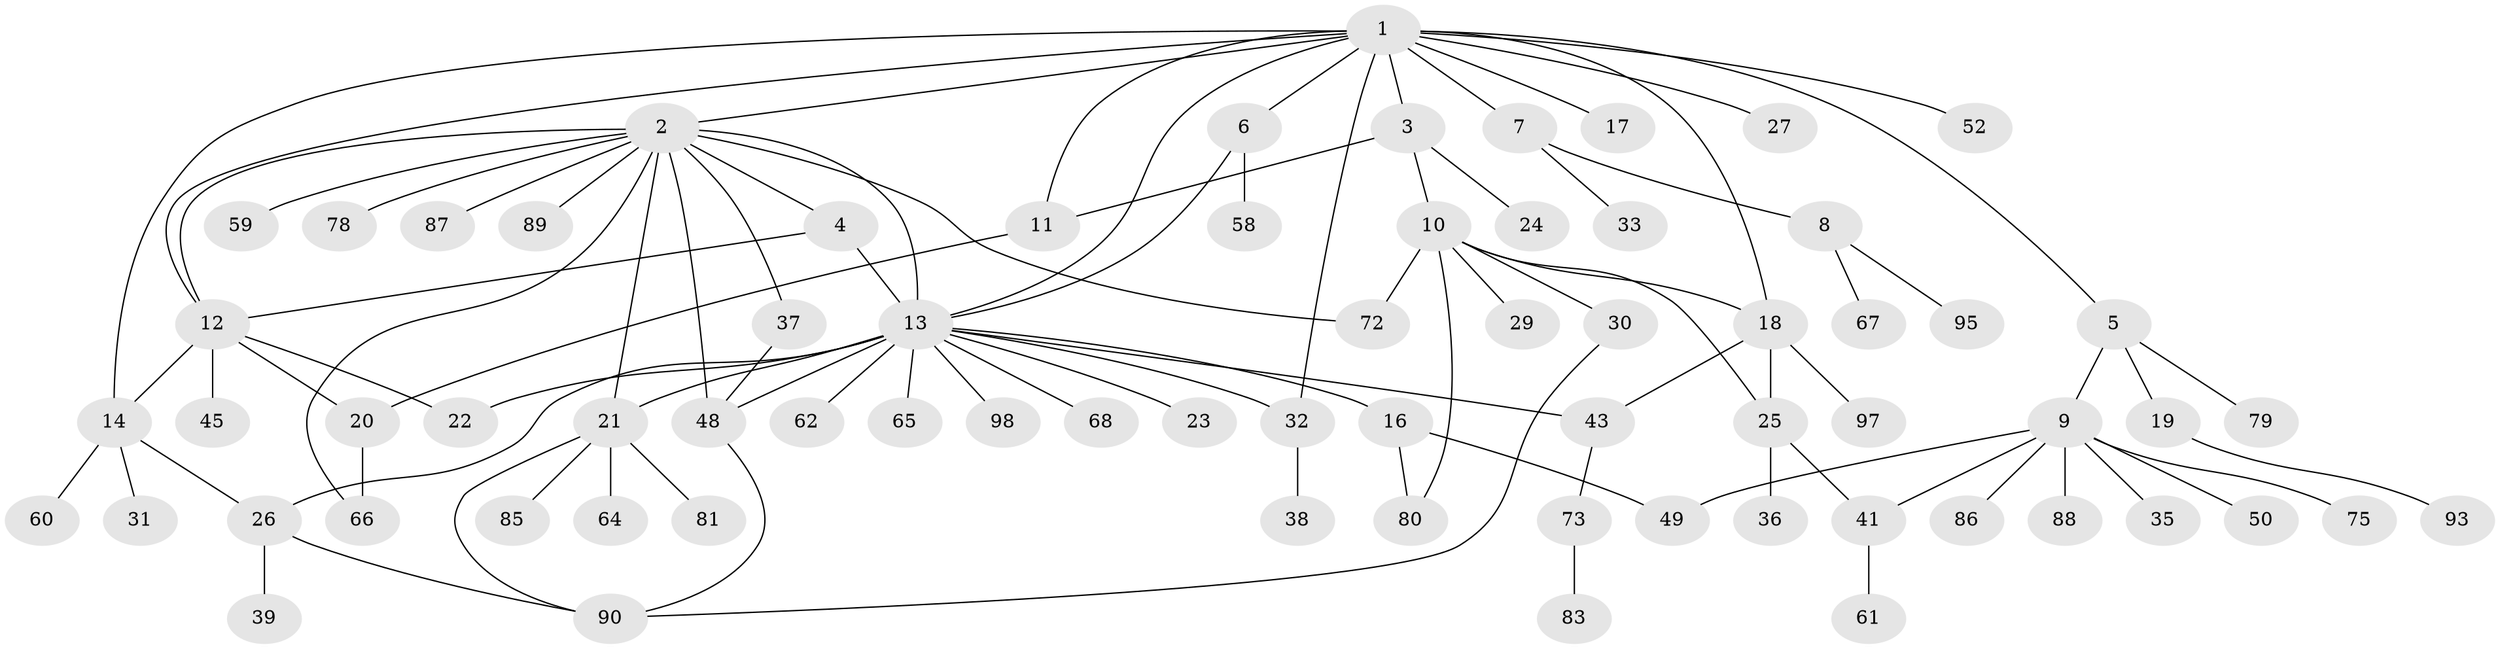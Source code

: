 // original degree distribution, {15: 0.02, 12: 0.01, 5: 0.03, 4: 0.1, 8: 0.02, 7: 0.02, 6: 0.02, 3: 0.09, 1: 0.54, 2: 0.15}
// Generated by graph-tools (version 1.1) at 2025/11/02/21/25 10:11:08]
// undirected, 71 vertices, 95 edges
graph export_dot {
graph [start="1"]
  node [color=gray90,style=filled];
  1 [super="+70"];
  2 [super="+42"];
  3 [super="+84"];
  4 [super="+91"];
  5 [super="+34"];
  6 [super="+55"];
  7 [super="+46"];
  8 [super="+100"];
  9 [super="+51"];
  10 [super="+54"];
  11 [super="+76"];
  12 [super="+56"];
  13 [super="+15"];
  14 [super="+82"];
  16 [super="+94"];
  17;
  18 [super="+40"];
  19;
  20 [super="+57"];
  21 [super="+63"];
  22 [super="+53"];
  23;
  24 [super="+99"];
  25 [super="+28"];
  26 [super="+77"];
  27;
  29;
  30 [super="+47"];
  31 [super="+96"];
  32 [super="+71"];
  33;
  35;
  36;
  37 [super="+44"];
  38;
  39;
  41;
  43 [super="+92"];
  45;
  48 [super="+69"];
  49;
  50 [super="+74"];
  52;
  58;
  59;
  60;
  61;
  62;
  64;
  65;
  66;
  67;
  68;
  72;
  73;
  75;
  78;
  79;
  80;
  81;
  83;
  85;
  86;
  87;
  88;
  89;
  90;
  93;
  95;
  97;
  98;
  1 -- 2;
  1 -- 3;
  1 -- 5;
  1 -- 6;
  1 -- 7;
  1 -- 11;
  1 -- 12;
  1 -- 13;
  1 -- 14;
  1 -- 17;
  1 -- 18;
  1 -- 27;
  1 -- 32;
  1 -- 52;
  2 -- 4;
  2 -- 12;
  2 -- 21;
  2 -- 37;
  2 -- 59;
  2 -- 72;
  2 -- 78;
  2 -- 87;
  2 -- 89;
  2 -- 66;
  2 -- 13;
  2 -- 48;
  3 -- 10;
  3 -- 11;
  3 -- 24;
  4 -- 12;
  4 -- 13 [weight=2];
  5 -- 9;
  5 -- 19;
  5 -- 79;
  6 -- 58;
  6 -- 13;
  7 -- 8;
  7 -- 33;
  8 -- 67;
  8 -- 95;
  9 -- 35;
  9 -- 41;
  9 -- 49;
  9 -- 50;
  9 -- 75;
  9 -- 88;
  9 -- 86;
  10 -- 18;
  10 -- 29;
  10 -- 30;
  10 -- 72;
  10 -- 80;
  10 -- 25;
  11 -- 20;
  12 -- 14;
  12 -- 22;
  12 -- 45;
  12 -- 20;
  13 -- 16;
  13 -- 21;
  13 -- 22;
  13 -- 23;
  13 -- 26;
  13 -- 43;
  13 -- 62;
  13 -- 65;
  13 -- 68;
  13 -- 98;
  13 -- 48;
  13 -- 32;
  14 -- 31;
  14 -- 60;
  14 -- 26;
  16 -- 80;
  16 -- 49;
  18 -- 25;
  18 -- 43;
  18 -- 97;
  19 -- 93;
  20 -- 66;
  21 -- 64;
  21 -- 81;
  21 -- 85;
  21 -- 90;
  25 -- 36;
  25 -- 41;
  26 -- 39;
  26 -- 90;
  30 -- 90;
  32 -- 38;
  37 -- 48;
  41 -- 61;
  43 -- 73;
  48 -- 90;
  73 -- 83;
}
